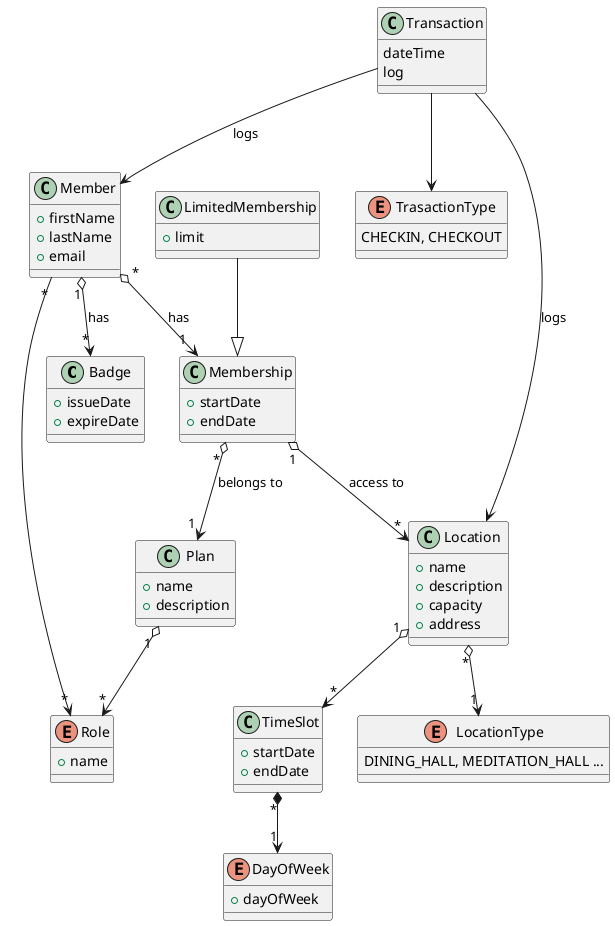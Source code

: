 @startuml
class Badge {
    +issueDate
    +expireDate
}


class Member {
    +firstName
    +lastName
    +email
}


class Membership{
    +startDate
    +endDate
}

class Plan {
    +name
    +description
}

enum Role {
    +name
}

class Location {
    +name
    +description
    +capacity
    +address
}

class LimitedMembership {
 +limit
}

class TimeSlot {
    +startDate
    +endDate
}

enum DayOfWeek {
    +dayOfWeek
}

class Transaction {
    dateTime
    log
}
enum TrasactionType {
    CHECKIN, CHECKOUT
}
enum LocationType {
    DINING_HALL, MEDITATION_HALL ...
}

Member "1" o--> "*" Badge: has
Member " * " o--> " 1 " Membership : has
Membership " * " o-->" 1 " Plan: belongs to
Membership "1" o--> "*" Location: access to
LimitedMembership --|> Membership
Plan "1 " o--> "*" Role
Location "1" o-->"*" TimeSlot
Location "*" o--> "1" LocationType
TimeSlot "*" *--> "1" DayOfWeek

Role "*" <-- "*" Member
Transaction --> Member: logs
Transaction --> Location: logs
Transaction --> TrasactionType

@enduml